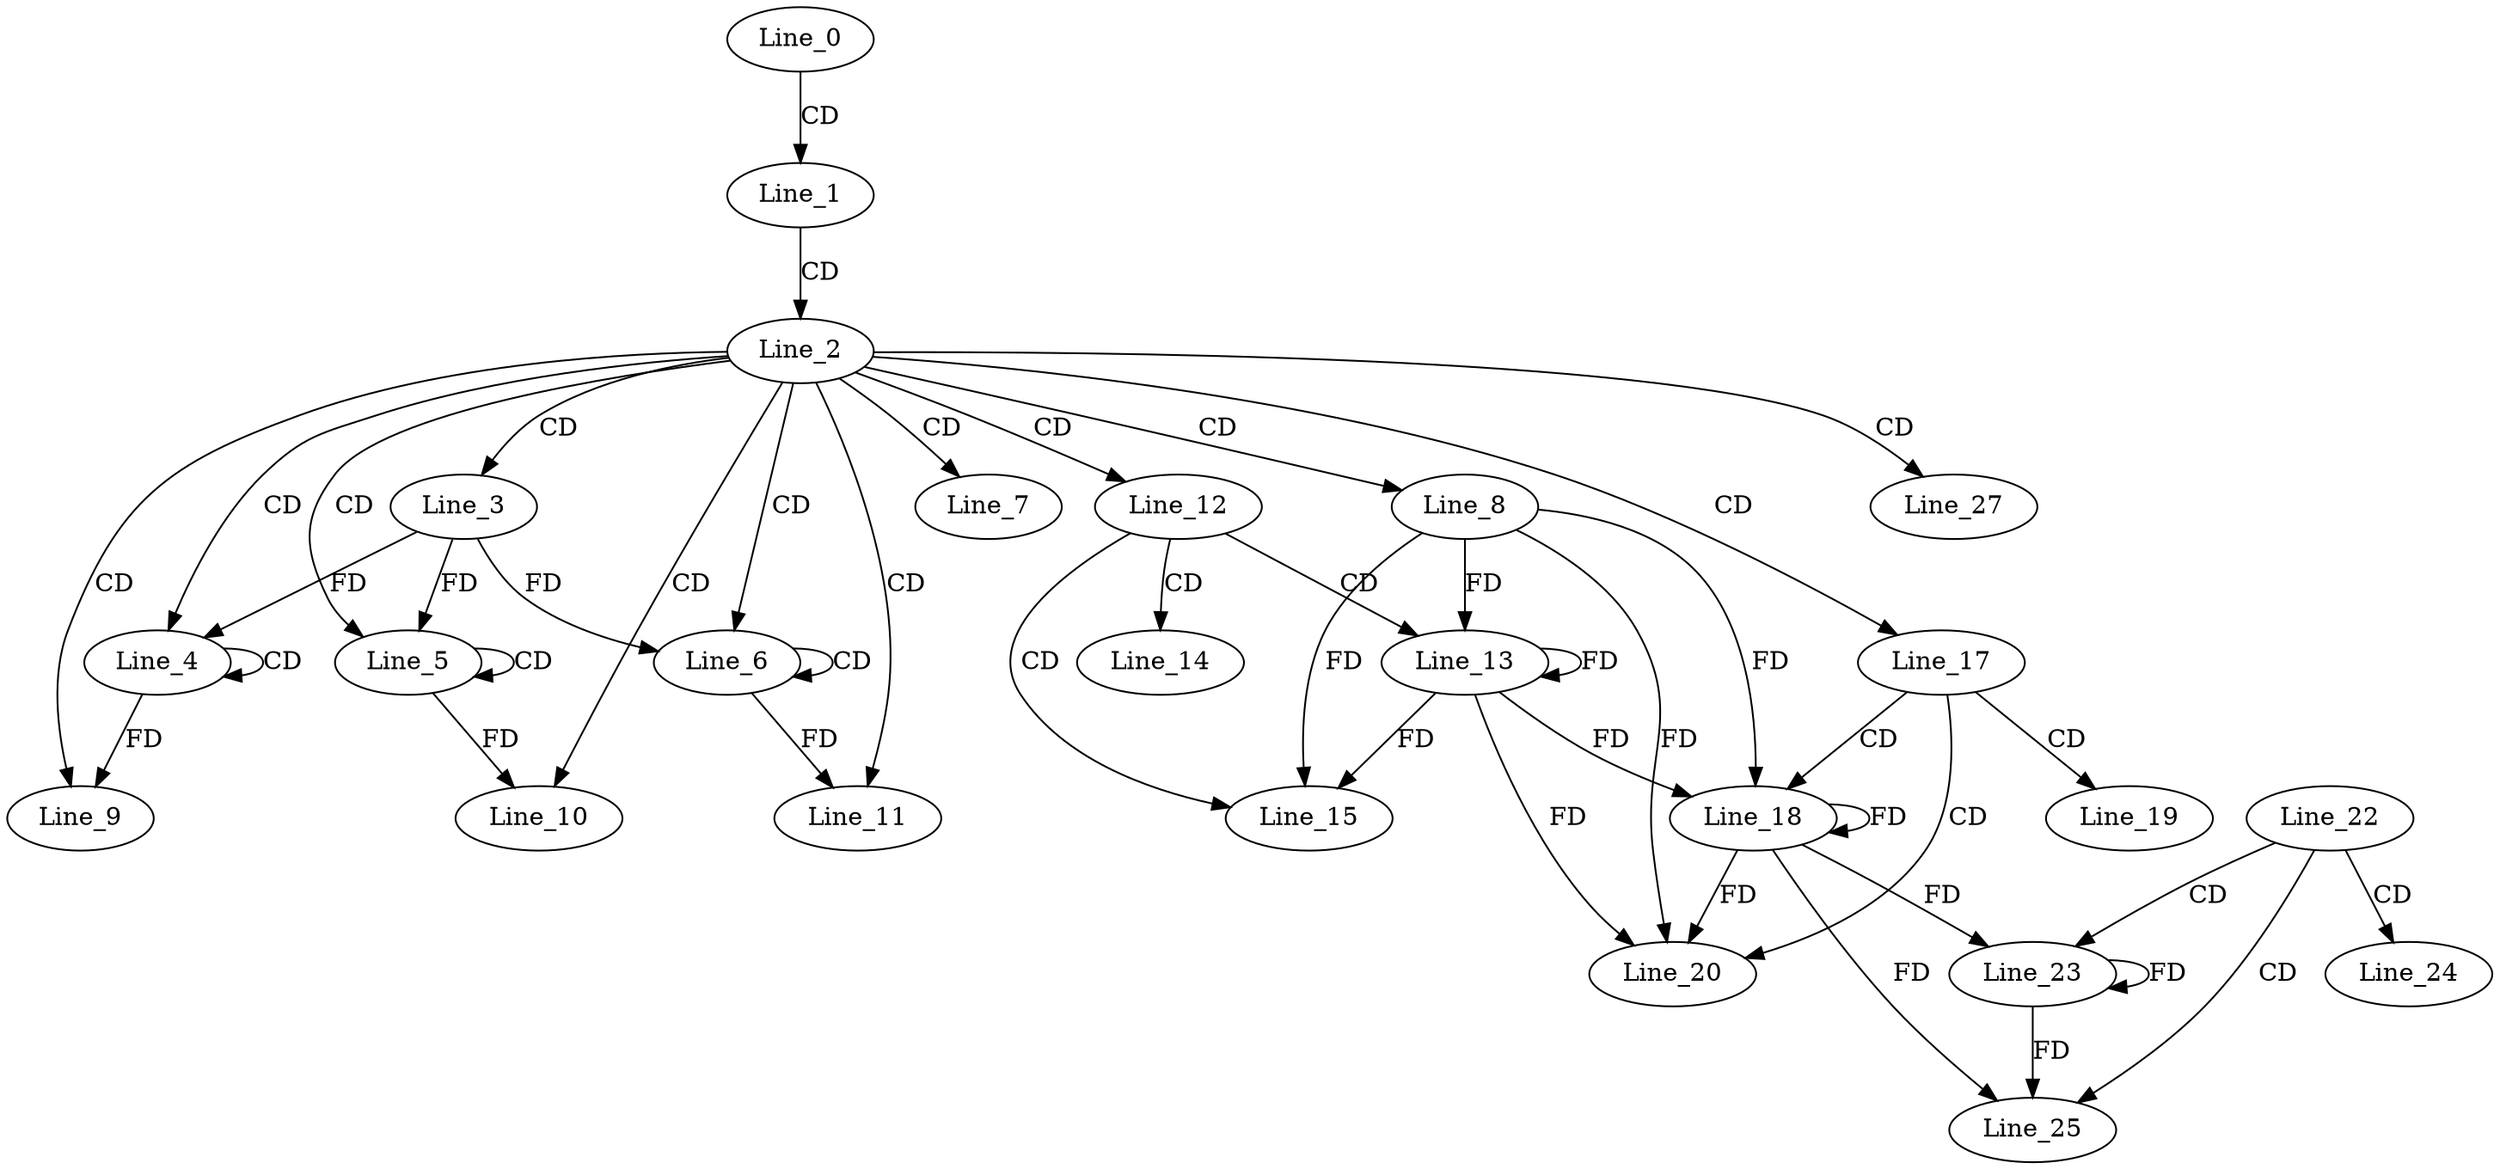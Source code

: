 digraph G {
  Line_0;
  Line_1;
  Line_2;
  Line_3;
  Line_4;
  Line_4;
  Line_5;
  Line_5;
  Line_6;
  Line_6;
  Line_7;
  Line_8;
  Line_9;
  Line_10;
  Line_11;
  Line_12;
  Line_13;
  Line_14;
  Line_15;
  Line_17;
  Line_18;
  Line_19;
  Line_20;
  Line_22;
  Line_23;
  Line_24;
  Line_25;
  Line_27;
  Line_0 -> Line_1 [ label="CD" ];
  Line_1 -> Line_2 [ label="CD" ];
  Line_2 -> Line_3 [ label="CD" ];
  Line_2 -> Line_4 [ label="CD" ];
  Line_4 -> Line_4 [ label="CD" ];
  Line_3 -> Line_4 [ label="FD" ];
  Line_2 -> Line_5 [ label="CD" ];
  Line_5 -> Line_5 [ label="CD" ];
  Line_3 -> Line_5 [ label="FD" ];
  Line_2 -> Line_6 [ label="CD" ];
  Line_6 -> Line_6 [ label="CD" ];
  Line_3 -> Line_6 [ label="FD" ];
  Line_2 -> Line_7 [ label="CD" ];
  Line_2 -> Line_8 [ label="CD" ];
  Line_2 -> Line_9 [ label="CD" ];
  Line_4 -> Line_9 [ label="FD" ];
  Line_2 -> Line_10 [ label="CD" ];
  Line_5 -> Line_10 [ label="FD" ];
  Line_2 -> Line_11 [ label="CD" ];
  Line_6 -> Line_11 [ label="FD" ];
  Line_2 -> Line_12 [ label="CD" ];
  Line_12 -> Line_13 [ label="CD" ];
  Line_8 -> Line_13 [ label="FD" ];
  Line_13 -> Line_13 [ label="FD" ];
  Line_12 -> Line_14 [ label="CD" ];
  Line_12 -> Line_15 [ label="CD" ];
  Line_8 -> Line_15 [ label="FD" ];
  Line_13 -> Line_15 [ label="FD" ];
  Line_2 -> Line_17 [ label="CD" ];
  Line_17 -> Line_18 [ label="CD" ];
  Line_8 -> Line_18 [ label="FD" ];
  Line_13 -> Line_18 [ label="FD" ];
  Line_18 -> Line_18 [ label="FD" ];
  Line_17 -> Line_19 [ label="CD" ];
  Line_17 -> Line_20 [ label="CD" ];
  Line_8 -> Line_20 [ label="FD" ];
  Line_13 -> Line_20 [ label="FD" ];
  Line_18 -> Line_20 [ label="FD" ];
  Line_22 -> Line_23 [ label="CD" ];
  Line_18 -> Line_23 [ label="FD" ];
  Line_23 -> Line_23 [ label="FD" ];
  Line_22 -> Line_24 [ label="CD" ];
  Line_22 -> Line_25 [ label="CD" ];
  Line_18 -> Line_25 [ label="FD" ];
  Line_23 -> Line_25 [ label="FD" ];
  Line_2 -> Line_27 [ label="CD" ];
}
